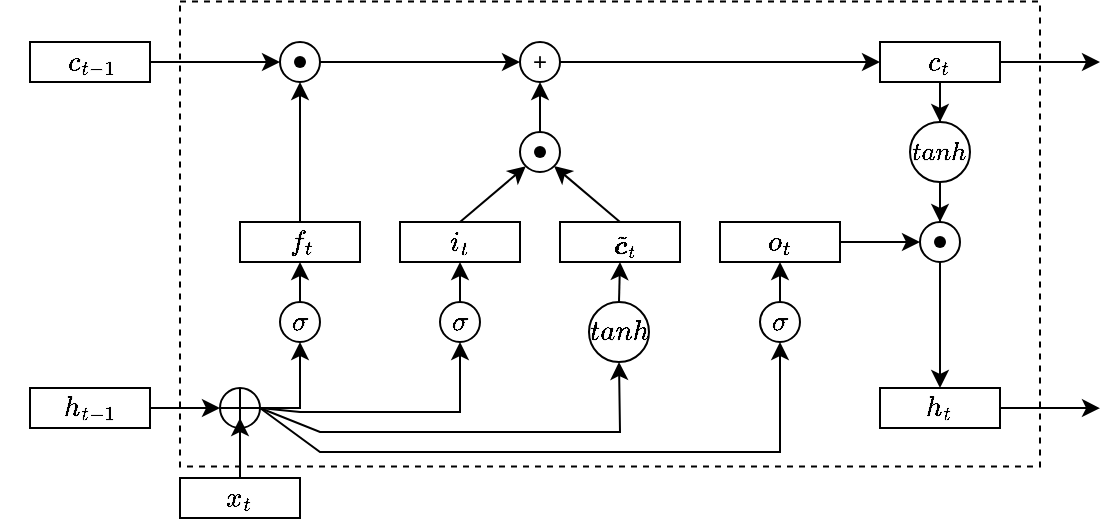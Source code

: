 <mxfile version="20.8.16" type="github">
  <diagram name="第 1 页" id="bVb-thQ0YmSEIPxT-DDQ">
    <mxGraphModel dx="1516" dy="829" grid="1" gridSize="10" guides="1" tooltips="1" connect="1" arrows="1" fold="1" page="1" pageScale="1" pageWidth="827" pageHeight="1169" math="1" shadow="0">
      <root>
        <mxCell id="0" />
        <mxCell id="1" parent="0" />
        <mxCell id="6ML0jNFKMh7dgCEZMotU-1" value="" style="rounded=0;whiteSpace=wrap;html=1;dashed=1;" parent="1" vertex="1">
          <mxGeometry x="250" y="164.75" width="430" height="232.5" as="geometry" />
        </mxCell>
        <mxCell id="6ML0jNFKMh7dgCEZMotU-2" value="" style="rounded=0;whiteSpace=wrap;html=1;" parent="1" vertex="1">
          <mxGeometry x="175" y="185" width="60" height="20" as="geometry" />
        </mxCell>
        <mxCell id="6ML0jNFKMh7dgCEZMotU-3" value="$$c_{t-1}$$" style="text;html=1;align=center;verticalAlign=middle;resizable=0;points=[];autosize=1;strokeColor=none;fillColor=none;" parent="1" vertex="1">
          <mxGeometry x="165" y="180" width="80" height="30" as="geometry" />
        </mxCell>
        <mxCell id="6ML0jNFKMh7dgCEZMotU-24" value="" style="edgeStyle=orthogonalEdgeStyle;rounded=0;orthogonalLoop=1;jettySize=auto;html=1;" parent="1" source="6ML0jNFKMh7dgCEZMotU-6" target="6ML0jNFKMh7dgCEZMotU-17" edge="1">
          <mxGeometry relative="1" as="geometry" />
        </mxCell>
        <mxCell id="6ML0jNFKMh7dgCEZMotU-6" value="" style="rounded=0;whiteSpace=wrap;html=1;" parent="1" vertex="1">
          <mxGeometry x="175" y="358" width="60" height="20" as="geometry" />
        </mxCell>
        <mxCell id="6ML0jNFKMh7dgCEZMotU-7" value="$$h_{t-1}$$" style="text;html=1;align=center;verticalAlign=middle;resizable=0;points=[];autosize=1;strokeColor=none;fillColor=none;" parent="1" vertex="1">
          <mxGeometry x="160" y="353" width="90" height="30" as="geometry" />
        </mxCell>
        <mxCell id="6ML0jNFKMh7dgCEZMotU-12" value="$$x_{t}$$" style="rounded=0;whiteSpace=wrap;html=1;" parent="1" vertex="1">
          <mxGeometry x="250" y="403" width="60" height="20" as="geometry" />
        </mxCell>
        <mxCell id="6ML0jNFKMh7dgCEZMotU-47" value="" style="edgeStyle=orthogonalEdgeStyle;rounded=0;orthogonalLoop=1;jettySize=auto;html=1;" parent="1" source="6ML0jNFKMh7dgCEZMotU-13" target="6ML0jNFKMh7dgCEZMotU-14" edge="1">
          <mxGeometry relative="1" as="geometry" />
        </mxCell>
        <mxCell id="6ML0jNFKMh7dgCEZMotU-13" value="" style="ellipse;whiteSpace=wrap;html=1;aspect=fixed;" parent="1" vertex="1">
          <mxGeometry x="300" y="185" width="20" height="20" as="geometry" />
        </mxCell>
        <mxCell id="6ML0jNFKMh7dgCEZMotU-42" style="edgeStyle=orthogonalEdgeStyle;rounded=0;orthogonalLoop=1;jettySize=auto;html=1;" parent="1" source="6ML0jNFKMh7dgCEZMotU-14" target="6ML0jNFKMh7dgCEZMotU-16" edge="1">
          <mxGeometry relative="1" as="geometry" />
        </mxCell>
        <mxCell id="6ML0jNFKMh7dgCEZMotU-14" value="+" style="ellipse;whiteSpace=wrap;html=1;aspect=fixed;" parent="1" vertex="1">
          <mxGeometry x="420" y="185" width="20" height="20" as="geometry" />
        </mxCell>
        <mxCell id="6ML0jNFKMh7dgCEZMotU-15" value="" style="shape=waypoint;sketch=0;size=6;pointerEvents=1;points=[];fillColor=none;resizable=0;rotatable=0;perimeter=centerPerimeter;snapToPoint=1;" parent="1" vertex="1">
          <mxGeometry x="300" y="185" width="20" height="20" as="geometry" />
        </mxCell>
        <mxCell id="6ML0jNFKMh7dgCEZMotU-71" value="" style="edgeStyle=orthogonalEdgeStyle;rounded=0;orthogonalLoop=1;jettySize=auto;html=1;" parent="1" source="6ML0jNFKMh7dgCEZMotU-16" target="6ML0jNFKMh7dgCEZMotU-70" edge="1">
          <mxGeometry relative="1" as="geometry" />
        </mxCell>
        <mxCell id="6ML0jNFKMh7dgCEZMotU-96" style="edgeStyle=orthogonalEdgeStyle;rounded=0;orthogonalLoop=1;jettySize=auto;html=1;exitX=1;exitY=0.5;exitDx=0;exitDy=0;fontSize=11;" parent="1" source="6ML0jNFKMh7dgCEZMotU-16" edge="1">
          <mxGeometry relative="1" as="geometry">
            <mxPoint x="710" y="195" as="targetPoint" />
          </mxGeometry>
        </mxCell>
        <mxCell id="6ML0jNFKMh7dgCEZMotU-16" value="$$c_t$$" style="rounded=0;whiteSpace=wrap;html=1;" parent="1" vertex="1">
          <mxGeometry x="600" y="185" width="60" height="20" as="geometry" />
        </mxCell>
        <mxCell id="6ML0jNFKMh7dgCEZMotU-17" value="" style="ellipse;whiteSpace=wrap;html=1;aspect=fixed;" parent="1" vertex="1">
          <mxGeometry x="270" y="358" width="20" height="20" as="geometry" />
        </mxCell>
        <mxCell id="6ML0jNFKMh7dgCEZMotU-18" value="" style="endArrow=none;html=1;rounded=0;exitX=0.5;exitY=1;exitDx=0;exitDy=0;entryX=0.5;entryY=0;entryDx=0;entryDy=0;" parent="1" source="6ML0jNFKMh7dgCEZMotU-17" target="6ML0jNFKMh7dgCEZMotU-17" edge="1">
          <mxGeometry width="50" height="50" relative="1" as="geometry">
            <mxPoint x="220" y="443" as="sourcePoint" />
            <mxPoint x="270" y="393" as="targetPoint" />
          </mxGeometry>
        </mxCell>
        <mxCell id="6ML0jNFKMh7dgCEZMotU-19" value="" style="endArrow=none;html=1;rounded=0;exitX=0;exitY=0.5;exitDx=0;exitDy=0;entryX=1;entryY=0.5;entryDx=0;entryDy=0;" parent="1" source="6ML0jNFKMh7dgCEZMotU-17" target="6ML0jNFKMh7dgCEZMotU-17" edge="1">
          <mxGeometry width="50" height="50" relative="1" as="geometry">
            <mxPoint x="220" y="443" as="sourcePoint" />
            <mxPoint x="270" y="393" as="targetPoint" />
          </mxGeometry>
        </mxCell>
        <mxCell id="6ML0jNFKMh7dgCEZMotU-20" value="" style="endArrow=classic;html=1;rounded=0;exitX=0.5;exitY=0;exitDx=0;exitDy=0;" parent="1" source="6ML0jNFKMh7dgCEZMotU-12" edge="1">
          <mxGeometry width="50" height="50" relative="1" as="geometry">
            <mxPoint x="230" y="443" as="sourcePoint" />
            <mxPoint x="280" y="373" as="targetPoint" />
          </mxGeometry>
        </mxCell>
        <mxCell id="6ML0jNFKMh7dgCEZMotU-28" value="" style="endArrow=classic;html=1;rounded=0;exitX=1;exitY=0.5;exitDx=0;exitDy=0;" parent="1" source="6ML0jNFKMh7dgCEZMotU-2" edge="1">
          <mxGeometry width="50" height="50" relative="1" as="geometry">
            <mxPoint x="290" y="430" as="sourcePoint" />
            <mxPoint x="300" y="195" as="targetPoint" />
          </mxGeometry>
        </mxCell>
        <mxCell id="6ML0jNFKMh7dgCEZMotU-55" value="" style="edgeStyle=orthogonalEdgeStyle;rounded=0;orthogonalLoop=1;jettySize=auto;html=1;" parent="1" source="6ML0jNFKMh7dgCEZMotU-50" target="6ML0jNFKMh7dgCEZMotU-13" edge="1">
          <mxGeometry relative="1" as="geometry" />
        </mxCell>
        <mxCell id="6ML0jNFKMh7dgCEZMotU-50" value="" style="rounded=0;whiteSpace=wrap;html=1;" parent="1" vertex="1">
          <mxGeometry x="280" y="275" width="60" height="20" as="geometry" />
        </mxCell>
        <mxCell id="6ML0jNFKMh7dgCEZMotU-51" value="$$f_{t}$$" style="text;html=1;align=center;verticalAlign=middle;resizable=0;points=[];autosize=1;strokeColor=none;fillColor=none;" parent="1" vertex="1">
          <mxGeometry x="275" y="270" width="70" height="30" as="geometry" />
        </mxCell>
        <mxCell id="6ML0jNFKMh7dgCEZMotU-56" value="$$i_t$$" style="rounded=0;whiteSpace=wrap;html=1;" parent="1" vertex="1">
          <mxGeometry x="360" y="275" width="60" height="20" as="geometry" />
        </mxCell>
        <mxCell id="6ML0jNFKMh7dgCEZMotU-57" value="" style="rounded=0;whiteSpace=wrap;html=1;" parent="1" vertex="1">
          <mxGeometry x="440" y="275" width="60" height="20" as="geometry" />
        </mxCell>
        <mxCell id="6ML0jNFKMh7dgCEZMotU-69" value="" style="edgeStyle=orthogonalEdgeStyle;rounded=0;orthogonalLoop=1;jettySize=auto;html=1;" parent="1" source="6ML0jNFKMh7dgCEZMotU-58" target="6ML0jNFKMh7dgCEZMotU-67" edge="1">
          <mxGeometry relative="1" as="geometry" />
        </mxCell>
        <mxCell id="6ML0jNFKMh7dgCEZMotU-58" value="$$o_t$$" style="rounded=0;whiteSpace=wrap;html=1;" parent="1" vertex="1">
          <mxGeometry x="520" y="275" width="60" height="20" as="geometry" />
        </mxCell>
        <mxCell id="6ML0jNFKMh7dgCEZMotU-62" value="" style="edgeStyle=orthogonalEdgeStyle;rounded=0;orthogonalLoop=1;jettySize=auto;html=1;" parent="1" source="6ML0jNFKMh7dgCEZMotU-61" target="6ML0jNFKMh7dgCEZMotU-14" edge="1">
          <mxGeometry relative="1" as="geometry" />
        </mxCell>
        <mxCell id="6ML0jNFKMh7dgCEZMotU-61" value="" style="ellipse;whiteSpace=wrap;html=1;aspect=fixed;" parent="1" vertex="1">
          <mxGeometry x="420" y="230" width="20" height="20" as="geometry" />
        </mxCell>
        <mxCell id="6ML0jNFKMh7dgCEZMotU-64" value="" style="endArrow=classic;html=1;rounded=0;exitX=0.5;exitY=0;exitDx=0;exitDy=0;entryX=0;entryY=1;entryDx=0;entryDy=0;" parent="1" source="6ML0jNFKMh7dgCEZMotU-56" target="6ML0jNFKMh7dgCEZMotU-61" edge="1">
          <mxGeometry width="50" height="50" relative="1" as="geometry">
            <mxPoint x="290" y="400" as="sourcePoint" />
            <mxPoint x="340" y="350" as="targetPoint" />
          </mxGeometry>
        </mxCell>
        <mxCell id="6ML0jNFKMh7dgCEZMotU-65" value="" style="endArrow=classic;html=1;rounded=0;exitX=0.5;exitY=0;exitDx=0;exitDy=0;entryX=1;entryY=1;entryDx=0;entryDy=0;" parent="1" source="6ML0jNFKMh7dgCEZMotU-57" target="6ML0jNFKMh7dgCEZMotU-61" edge="1">
          <mxGeometry width="50" height="50" relative="1" as="geometry">
            <mxPoint x="290" y="400" as="sourcePoint" />
            <mxPoint x="340" y="350" as="targetPoint" />
          </mxGeometry>
        </mxCell>
        <mxCell id="6ML0jNFKMh7dgCEZMotU-74" value="" style="edgeStyle=orthogonalEdgeStyle;rounded=0;orthogonalLoop=1;jettySize=auto;html=1;" parent="1" source="6ML0jNFKMh7dgCEZMotU-67" target="6ML0jNFKMh7dgCEZMotU-73" edge="1">
          <mxGeometry relative="1" as="geometry" />
        </mxCell>
        <mxCell id="6ML0jNFKMh7dgCEZMotU-67" value="" style="ellipse;whiteSpace=wrap;html=1;aspect=fixed;" parent="1" vertex="1">
          <mxGeometry x="620" y="275" width="20" height="20" as="geometry" />
        </mxCell>
        <mxCell id="6ML0jNFKMh7dgCEZMotU-72" value="" style="edgeStyle=orthogonalEdgeStyle;rounded=0;orthogonalLoop=1;jettySize=auto;html=1;" parent="1" source="6ML0jNFKMh7dgCEZMotU-70" target="6ML0jNFKMh7dgCEZMotU-67" edge="1">
          <mxGeometry relative="1" as="geometry" />
        </mxCell>
        <mxCell id="6ML0jNFKMh7dgCEZMotU-70" value="&lt;font style=&quot;font-size: 11px;&quot;&gt;$$tanh$$&lt;/font&gt;" style="ellipse;whiteSpace=wrap;html=1;aspect=fixed;" parent="1" vertex="1">
          <mxGeometry x="615" y="225" width="30" height="30" as="geometry" />
        </mxCell>
        <mxCell id="6ML0jNFKMh7dgCEZMotU-97" style="edgeStyle=orthogonalEdgeStyle;rounded=0;orthogonalLoop=1;jettySize=auto;html=1;exitX=1;exitY=0.5;exitDx=0;exitDy=0;fontSize=11;" parent="1" source="6ML0jNFKMh7dgCEZMotU-73" edge="1">
          <mxGeometry relative="1" as="geometry">
            <mxPoint x="710" y="368.077" as="targetPoint" />
          </mxGeometry>
        </mxCell>
        <mxCell id="6ML0jNFKMh7dgCEZMotU-73" value="$$h_t$$" style="rounded=0;whiteSpace=wrap;html=1;" parent="1" vertex="1">
          <mxGeometry x="600" y="358" width="60" height="20" as="geometry" />
        </mxCell>
        <mxCell id="6ML0jNFKMh7dgCEZMotU-91" style="edgeStyle=orthogonalEdgeStyle;rounded=0;orthogonalLoop=1;jettySize=auto;html=1;exitX=0.5;exitY=0;exitDx=0;exitDy=0;entryX=0.5;entryY=1;entryDx=0;entryDy=0;fontSize=11;" parent="1" source="6ML0jNFKMh7dgCEZMotU-76" target="6ML0jNFKMh7dgCEZMotU-50" edge="1">
          <mxGeometry relative="1" as="geometry" />
        </mxCell>
        <mxCell id="6ML0jNFKMh7dgCEZMotU-76" value="$$&#xa;\sigma&#xa;$$" style="ellipse;whiteSpace=wrap;html=1;aspect=fixed;" parent="1" vertex="1">
          <mxGeometry x="300" y="315" width="20" height="20" as="geometry" />
        </mxCell>
        <mxCell id="6ML0jNFKMh7dgCEZMotU-90" style="edgeStyle=orthogonalEdgeStyle;rounded=0;orthogonalLoop=1;jettySize=auto;html=1;exitX=0.5;exitY=0;exitDx=0;exitDy=0;entryX=0.5;entryY=1;entryDx=0;entryDy=0;fontSize=11;" parent="1" source="6ML0jNFKMh7dgCEZMotU-78" target="6ML0jNFKMh7dgCEZMotU-56" edge="1">
          <mxGeometry relative="1" as="geometry" />
        </mxCell>
        <mxCell id="6ML0jNFKMh7dgCEZMotU-78" value="$$&lt;br style=&quot;border-color: var(--border-color);&quot;&gt;\sigma&lt;br style=&quot;border-color: var(--border-color);&quot;&gt;$$" style="ellipse;whiteSpace=wrap;html=1;aspect=fixed;" parent="1" vertex="1">
          <mxGeometry x="380" y="315" width="20" height="20" as="geometry" />
        </mxCell>
        <mxCell id="6ML0jNFKMh7dgCEZMotU-88" style="edgeStyle=orthogonalEdgeStyle;rounded=0;orthogonalLoop=1;jettySize=auto;html=1;exitX=0.5;exitY=0;exitDx=0;exitDy=0;entryX=0.5;entryY=1;entryDx=0;entryDy=0;fontSize=11;" parent="1" source="6ML0jNFKMh7dgCEZMotU-79" target="6ML0jNFKMh7dgCEZMotU-57" edge="1">
          <mxGeometry relative="1" as="geometry" />
        </mxCell>
        <mxCell id="6ML0jNFKMh7dgCEZMotU-79" value="$$tanh$$" style="ellipse;whiteSpace=wrap;html=1;aspect=fixed;" parent="1" vertex="1">
          <mxGeometry x="454.5" y="315" width="30" height="30" as="geometry" />
        </mxCell>
        <mxCell id="6ML0jNFKMh7dgCEZMotU-89" style="edgeStyle=orthogonalEdgeStyle;rounded=0;orthogonalLoop=1;jettySize=auto;html=1;exitX=0.5;exitY=0;exitDx=0;exitDy=0;entryX=0.5;entryY=1;entryDx=0;entryDy=0;fontSize=11;" parent="1" source="6ML0jNFKMh7dgCEZMotU-80" target="6ML0jNFKMh7dgCEZMotU-58" edge="1">
          <mxGeometry relative="1" as="geometry" />
        </mxCell>
        <mxCell id="6ML0jNFKMh7dgCEZMotU-80" value="$$&lt;br style=&quot;border-color: var(--border-color);&quot;&gt;\sigma&lt;br style=&quot;border-color: var(--border-color);&quot;&gt;$$" style="ellipse;whiteSpace=wrap;html=1;aspect=fixed;" parent="1" vertex="1">
          <mxGeometry x="540" y="315" width="20" height="20" as="geometry" />
        </mxCell>
        <mxCell id="6ML0jNFKMh7dgCEZMotU-81" value="" style="endArrow=classic;html=1;rounded=0;entryX=0.5;entryY=1;entryDx=0;entryDy=0;exitX=1;exitY=0.5;exitDx=0;exitDy=0;" parent="1" source="6ML0jNFKMh7dgCEZMotU-17" target="6ML0jNFKMh7dgCEZMotU-76" edge="1">
          <mxGeometry width="50" height="50" relative="1" as="geometry">
            <mxPoint x="294" y="370" as="sourcePoint" />
            <mxPoint x="314" y="335" as="targetPoint" />
            <Array as="points">
              <mxPoint x="310" y="368" />
            </Array>
          </mxGeometry>
        </mxCell>
        <mxCell id="6ML0jNFKMh7dgCEZMotU-82" value="" style="endArrow=classic;html=1;rounded=0;exitX=1;exitY=0.5;exitDx=0;exitDy=0;entryX=0.5;entryY=1;entryDx=0;entryDy=0;" parent="1" source="6ML0jNFKMh7dgCEZMotU-17" target="6ML0jNFKMh7dgCEZMotU-78" edge="1">
          <mxGeometry width="50" height="50" relative="1" as="geometry">
            <mxPoint x="300" y="383" as="sourcePoint" />
            <mxPoint x="420" y="370" as="targetPoint" />
            <Array as="points">
              <mxPoint x="310" y="370" />
              <mxPoint x="390" y="370" />
            </Array>
          </mxGeometry>
        </mxCell>
        <mxCell id="6ML0jNFKMh7dgCEZMotU-84" value="" style="endArrow=classic;html=1;rounded=0;exitX=1;exitY=0.5;exitDx=0;exitDy=0;entryX=0.5;entryY=1;entryDx=0;entryDy=0;" parent="1" source="6ML0jNFKMh7dgCEZMotU-17" target="6ML0jNFKMh7dgCEZMotU-79" edge="1">
          <mxGeometry width="50" height="50" relative="1" as="geometry">
            <mxPoint x="300" y="390" as="sourcePoint" />
            <mxPoint x="510" y="380" as="targetPoint" />
            <Array as="points">
              <mxPoint x="320" y="380" />
              <mxPoint x="470" y="380" />
            </Array>
          </mxGeometry>
        </mxCell>
        <mxCell id="6ML0jNFKMh7dgCEZMotU-85" value="" style="endArrow=classic;html=1;rounded=0;exitX=1;exitY=0.5;exitDx=0;exitDy=0;entryX=0.5;entryY=1;entryDx=0;entryDy=0;" parent="1" source="6ML0jNFKMh7dgCEZMotU-17" target="6ML0jNFKMh7dgCEZMotU-80" edge="1">
          <mxGeometry width="50" height="50" relative="1" as="geometry">
            <mxPoint x="290" y="380" as="sourcePoint" />
            <mxPoint x="560" y="390" as="targetPoint" />
            <Array as="points">
              <mxPoint x="320" y="390" />
              <mxPoint x="550" y="390" />
            </Array>
          </mxGeometry>
        </mxCell>
        <mxCell id="6ML0jNFKMh7dgCEZMotU-93" value="" style="shape=waypoint;sketch=0;size=6;pointerEvents=1;points=[];fillColor=none;resizable=0;rotatable=0;perimeter=centerPerimeter;snapToPoint=1;" parent="1" vertex="1">
          <mxGeometry x="620" y="275" width="20" height="20" as="geometry" />
        </mxCell>
        <mxCell id="6ML0jNFKMh7dgCEZMotU-94" value="" style="shape=waypoint;sketch=0;size=6;pointerEvents=1;points=[];fillColor=none;resizable=0;rotatable=0;perimeter=centerPerimeter;snapToPoint=1;" parent="1" vertex="1">
          <mxGeometry x="420" y="230" width="20" height="20" as="geometry" />
        </mxCell>
        <mxCell id="6ML0jNFKMh7dgCEZMotU-101" value="$$&lt;br style=&quot;border-color: var(--border-color);&quot;&gt;\tilde{\boldsymbol{c}}_t&lt;br style=&quot;border-color: var(--border-color);&quot;&gt;$$" style="text;whiteSpace=wrap;html=1;fontSize=11;" parent="1" vertex="1">
          <mxGeometry x="465" y="263" width="30" height="52" as="geometry" />
        </mxCell>
      </root>
    </mxGraphModel>
  </diagram>
</mxfile>
